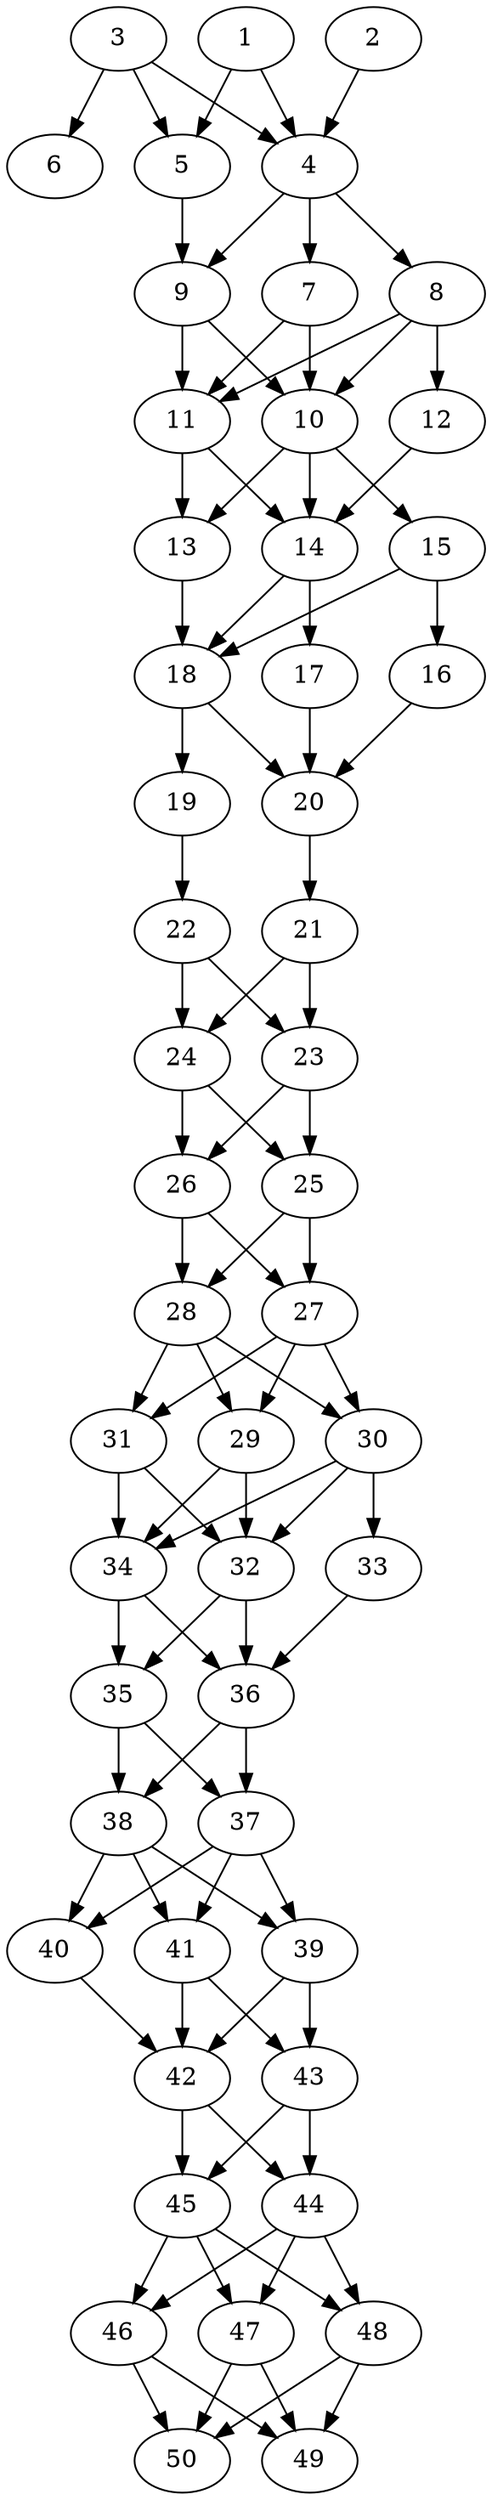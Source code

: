 // DAG automatically generated by daggen at Thu Oct  3 14:07:58 2019
// ./daggen --dot -n 50 --ccr 0.5 --fat 0.3 --regular 0.7 --density 0.9 --mindata 5242880 --maxdata 52428800 
digraph G {
  1 [size="64022528", alpha="0.02", expect_size="32011264"] 
  1 -> 4 [size ="32011264"]
  1 -> 5 [size ="32011264"]
  2 [size="65026048", alpha="0.14", expect_size="32513024"] 
  2 -> 4 [size ="32513024"]
  3 [size="64950272", alpha="0.03", expect_size="32475136"] 
  3 -> 4 [size ="32475136"]
  3 -> 5 [size ="32475136"]
  3 -> 6 [size ="32475136"]
  4 [size="54188032", alpha="0.17", expect_size="27094016"] 
  4 -> 7 [size ="27094016"]
  4 -> 8 [size ="27094016"]
  4 -> 9 [size ="27094016"]
  5 [size="104667136", alpha="0.12", expect_size="52333568"] 
  5 -> 9 [size ="52333568"]
  6 [size="101519360", alpha="0.12", expect_size="50759680"] 
  7 [size="37840896", alpha="0.15", expect_size="18920448"] 
  7 -> 10 [size ="18920448"]
  7 -> 11 [size ="18920448"]
  8 [size="41578496", alpha="0.14", expect_size="20789248"] 
  8 -> 10 [size ="20789248"]
  8 -> 11 [size ="20789248"]
  8 -> 12 [size ="20789248"]
  9 [size="58472448", alpha="0.05", expect_size="29236224"] 
  9 -> 10 [size ="29236224"]
  9 -> 11 [size ="29236224"]
  10 [size="81379328", alpha="0.17", expect_size="40689664"] 
  10 -> 13 [size ="40689664"]
  10 -> 14 [size ="40689664"]
  10 -> 15 [size ="40689664"]
  11 [size="59047936", alpha="0.05", expect_size="29523968"] 
  11 -> 13 [size ="29523968"]
  11 -> 14 [size ="29523968"]
  12 [size="68663296", alpha="0.12", expect_size="34331648"] 
  12 -> 14 [size ="34331648"]
  13 [size="39507968", alpha="0.03", expect_size="19753984"] 
  13 -> 18 [size ="19753984"]
  14 [size="52365312", alpha="0.12", expect_size="26182656"] 
  14 -> 17 [size ="26182656"]
  14 -> 18 [size ="26182656"]
  15 [size="37324800", alpha="0.20", expect_size="18662400"] 
  15 -> 16 [size ="18662400"]
  15 -> 18 [size ="18662400"]
  16 [size="91600896", alpha="0.04", expect_size="45800448"] 
  16 -> 20 [size ="45800448"]
  17 [size="55371776", alpha="0.17", expect_size="27685888"] 
  17 -> 20 [size ="27685888"]
  18 [size="29589504", alpha="0.07", expect_size="14794752"] 
  18 -> 19 [size ="14794752"]
  18 -> 20 [size ="14794752"]
  19 [size="94914560", alpha="0.00", expect_size="47457280"] 
  19 -> 22 [size ="47457280"]
  20 [size="24276992", alpha="0.17", expect_size="12138496"] 
  20 -> 21 [size ="12138496"]
  21 [size="102727680", alpha="0.06", expect_size="51363840"] 
  21 -> 23 [size ="51363840"]
  21 -> 24 [size ="51363840"]
  22 [size="31836160", alpha="0.05", expect_size="15918080"] 
  22 -> 23 [size ="15918080"]
  22 -> 24 [size ="15918080"]
  23 [size="87797760", alpha="0.17", expect_size="43898880"] 
  23 -> 25 [size ="43898880"]
  23 -> 26 [size ="43898880"]
  24 [size="103669760", alpha="0.18", expect_size="51834880"] 
  24 -> 25 [size ="51834880"]
  24 -> 26 [size ="51834880"]
  25 [size="68186112", alpha="0.18", expect_size="34093056"] 
  25 -> 27 [size ="34093056"]
  25 -> 28 [size ="34093056"]
  26 [size="66605056", alpha="0.18", expect_size="33302528"] 
  26 -> 27 [size ="33302528"]
  26 -> 28 [size ="33302528"]
  27 [size="85817344", alpha="0.04", expect_size="42908672"] 
  27 -> 29 [size ="42908672"]
  27 -> 30 [size ="42908672"]
  27 -> 31 [size ="42908672"]
  28 [size="69455872", alpha="0.17", expect_size="34727936"] 
  28 -> 29 [size ="34727936"]
  28 -> 30 [size ="34727936"]
  28 -> 31 [size ="34727936"]
  29 [size="103444480", alpha="0.19", expect_size="51722240"] 
  29 -> 32 [size ="51722240"]
  29 -> 34 [size ="51722240"]
  30 [size="103870464", alpha="0.17", expect_size="51935232"] 
  30 -> 32 [size ="51935232"]
  30 -> 33 [size ="51935232"]
  30 -> 34 [size ="51935232"]
  31 [size="90329088", alpha="0.05", expect_size="45164544"] 
  31 -> 32 [size ="45164544"]
  31 -> 34 [size ="45164544"]
  32 [size="21991424", alpha="0.05", expect_size="10995712"] 
  32 -> 35 [size ="10995712"]
  32 -> 36 [size ="10995712"]
  33 [size="47769600", alpha="0.11", expect_size="23884800"] 
  33 -> 36 [size ="23884800"]
  34 [size="33382400", alpha="0.06", expect_size="16691200"] 
  34 -> 35 [size ="16691200"]
  34 -> 36 [size ="16691200"]
  35 [size="22536192", alpha="0.07", expect_size="11268096"] 
  35 -> 37 [size ="11268096"]
  35 -> 38 [size ="11268096"]
  36 [size="15038464", alpha="0.05", expect_size="7519232"] 
  36 -> 37 [size ="7519232"]
  36 -> 38 [size ="7519232"]
  37 [size="101926912", alpha="0.13", expect_size="50963456"] 
  37 -> 39 [size ="50963456"]
  37 -> 40 [size ="50963456"]
  37 -> 41 [size ="50963456"]
  38 [size="27443200", alpha="0.05", expect_size="13721600"] 
  38 -> 39 [size ="13721600"]
  38 -> 40 [size ="13721600"]
  38 -> 41 [size ="13721600"]
  39 [size="11419648", alpha="0.14", expect_size="5709824"] 
  39 -> 42 [size ="5709824"]
  39 -> 43 [size ="5709824"]
  40 [size="101851136", alpha="0.07", expect_size="50925568"] 
  40 -> 42 [size ="50925568"]
  41 [size="86511616", alpha="0.19", expect_size="43255808"] 
  41 -> 42 [size ="43255808"]
  41 -> 43 [size ="43255808"]
  42 [size="13967360", alpha="0.15", expect_size="6983680"] 
  42 -> 44 [size ="6983680"]
  42 -> 45 [size ="6983680"]
  43 [size="36765696", alpha="0.08", expect_size="18382848"] 
  43 -> 44 [size ="18382848"]
  43 -> 45 [size ="18382848"]
  44 [size="89563136", alpha="0.01", expect_size="44781568"] 
  44 -> 46 [size ="44781568"]
  44 -> 47 [size ="44781568"]
  44 -> 48 [size ="44781568"]
  45 [size="25493504", alpha="0.06", expect_size="12746752"] 
  45 -> 46 [size ="12746752"]
  45 -> 47 [size ="12746752"]
  45 -> 48 [size ="12746752"]
  46 [size="60143616", alpha="0.03", expect_size="30071808"] 
  46 -> 49 [size ="30071808"]
  46 -> 50 [size ="30071808"]
  47 [size="85882880", alpha="0.16", expect_size="42941440"] 
  47 -> 49 [size ="42941440"]
  47 -> 50 [size ="42941440"]
  48 [size="53229568", alpha="0.01", expect_size="26614784"] 
  48 -> 49 [size ="26614784"]
  48 -> 50 [size ="26614784"]
  49 [size="75657216", alpha="0.06", expect_size="37828608"] 
  50 [size="48852992", alpha="0.11", expect_size="24426496"] 
}
